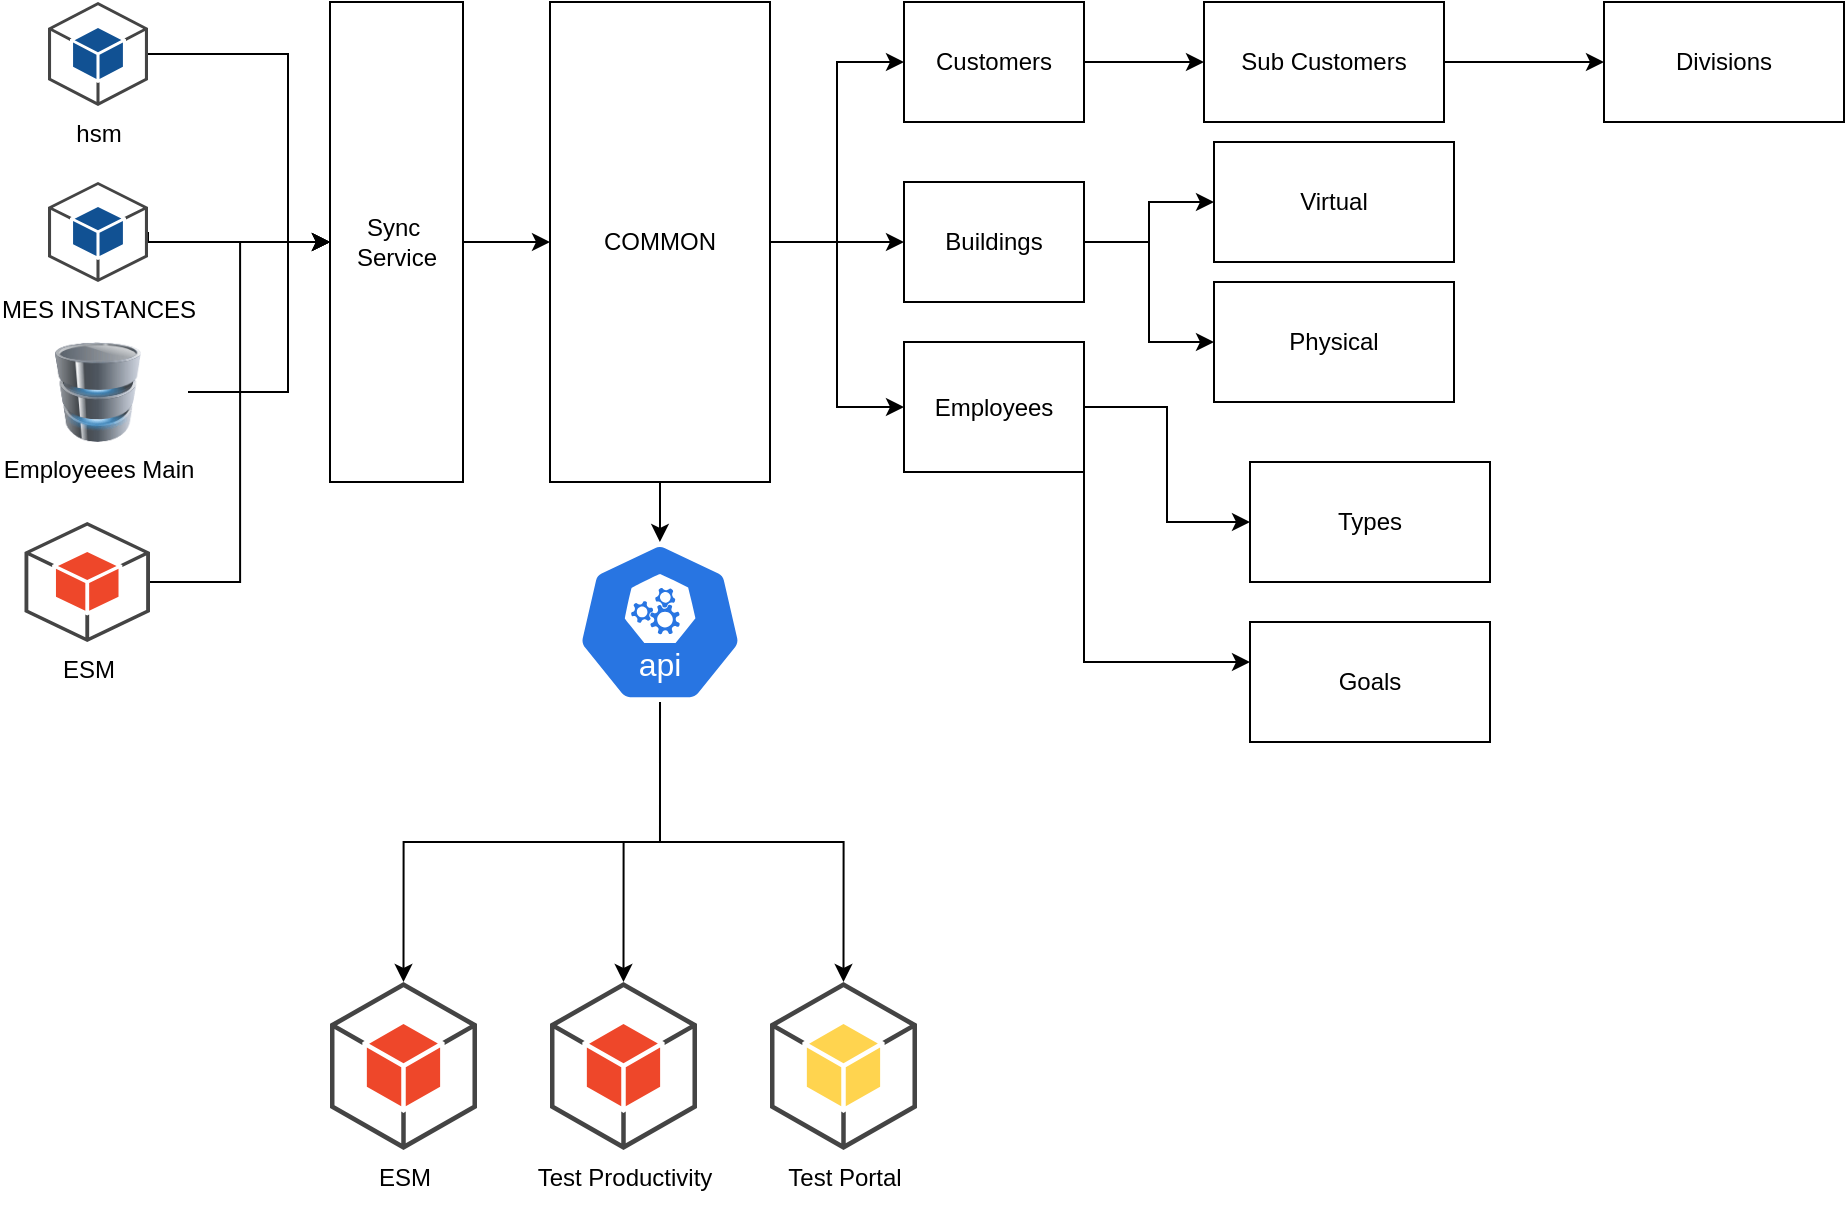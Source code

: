 <mxfile version="24.8.6">
  <diagram name="Page-1" id="eVCtRf0G2x5u8zt62bL7">
    <mxGraphModel dx="1460" dy="970" grid="1" gridSize="10" guides="1" tooltips="1" connect="1" arrows="1" fold="1" page="1" pageScale="1" pageWidth="850" pageHeight="1100" math="0" shadow="0">
      <root>
        <mxCell id="0" />
        <mxCell id="1" parent="0" />
        <mxCell id="qlRtZmoTXCTp3skXaAc1-45" style="edgeStyle=orthogonalEdgeStyle;rounded=0;orthogonalLoop=1;jettySize=auto;html=1;exitX=1;exitY=0.5;exitDx=0;exitDy=0;entryX=0;entryY=0.5;entryDx=0;entryDy=0;" parent="1" source="qlRtZmoTXCTp3skXaAc1-2" target="qlRtZmoTXCTp3skXaAc1-3" edge="1">
          <mxGeometry relative="1" as="geometry" />
        </mxCell>
        <mxCell id="qlRtZmoTXCTp3skXaAc1-47" style="edgeStyle=orthogonalEdgeStyle;rounded=0;orthogonalLoop=1;jettySize=auto;html=1;exitX=1;exitY=0.5;exitDx=0;exitDy=0;entryX=0;entryY=0.5;entryDx=0;entryDy=0;" parent="1" source="qlRtZmoTXCTp3skXaAc1-2" target="qlRtZmoTXCTp3skXaAc1-16" edge="1">
          <mxGeometry relative="1" as="geometry" />
        </mxCell>
        <mxCell id="qlRtZmoTXCTp3skXaAc1-48" style="edgeStyle=orthogonalEdgeStyle;rounded=0;orthogonalLoop=1;jettySize=auto;html=1;exitX=1;exitY=0.5;exitDx=0;exitDy=0;entryX=0;entryY=0.5;entryDx=0;entryDy=0;" parent="1" source="qlRtZmoTXCTp3skXaAc1-2" target="qlRtZmoTXCTp3skXaAc1-4" edge="1">
          <mxGeometry relative="1" as="geometry" />
        </mxCell>
        <mxCell id="qlRtZmoTXCTp3skXaAc1-57" value="" style="edgeStyle=orthogonalEdgeStyle;rounded=0;orthogonalLoop=1;jettySize=auto;html=1;" parent="1" source="qlRtZmoTXCTp3skXaAc1-2" target="qlRtZmoTXCTp3skXaAc1-56" edge="1">
          <mxGeometry relative="1" as="geometry" />
        </mxCell>
        <mxCell id="qlRtZmoTXCTp3skXaAc1-2" value="COMMON" style="rounded=0;whiteSpace=wrap;html=1;" parent="1" vertex="1">
          <mxGeometry x="280" y="40" width="110" height="240" as="geometry" />
        </mxCell>
        <mxCell id="qlRtZmoTXCTp3skXaAc1-46" value="" style="edgeStyle=orthogonalEdgeStyle;rounded=0;orthogonalLoop=1;jettySize=auto;html=1;" parent="1" source="qlRtZmoTXCTp3skXaAc1-3" target="qlRtZmoTXCTp3skXaAc1-20" edge="1">
          <mxGeometry relative="1" as="geometry" />
        </mxCell>
        <mxCell id="qlRtZmoTXCTp3skXaAc1-3" value="Customers" style="rounded=0;whiteSpace=wrap;html=1;" parent="1" vertex="1">
          <mxGeometry x="457" y="40" width="90" height="60" as="geometry" />
        </mxCell>
        <mxCell id="5sHy7FBwlH3gTu4dbaCG-4" value="" style="edgeStyle=orthogonalEdgeStyle;rounded=0;orthogonalLoop=1;jettySize=auto;html=1;" edge="1" parent="1" source="qlRtZmoTXCTp3skXaAc1-4" target="5sHy7FBwlH3gTu4dbaCG-3">
          <mxGeometry relative="1" as="geometry" />
        </mxCell>
        <mxCell id="5sHy7FBwlH3gTu4dbaCG-6" style="edgeStyle=orthogonalEdgeStyle;rounded=0;orthogonalLoop=1;jettySize=auto;html=1;exitX=1;exitY=0.5;exitDx=0;exitDy=0;" edge="1" parent="1" source="qlRtZmoTXCTp3skXaAc1-4" target="5sHy7FBwlH3gTu4dbaCG-5">
          <mxGeometry relative="1" as="geometry">
            <Array as="points">
              <mxPoint x="547" y="370" />
            </Array>
          </mxGeometry>
        </mxCell>
        <mxCell id="qlRtZmoTXCTp3skXaAc1-4" value="Employees" style="rounded=0;whiteSpace=wrap;html=1;" parent="1" vertex="1">
          <mxGeometry x="457" y="210" width="90" height="65" as="geometry" />
        </mxCell>
        <mxCell id="qlRtZmoTXCTp3skXaAc1-15" style="edgeStyle=orthogonalEdgeStyle;rounded=0;orthogonalLoop=1;jettySize=auto;html=1;exitX=0.5;exitY=1;exitDx=0;exitDy=0;" parent="1" source="qlRtZmoTXCTp3skXaAc1-4" target="qlRtZmoTXCTp3skXaAc1-4" edge="1">
          <mxGeometry relative="1" as="geometry" />
        </mxCell>
        <mxCell id="5sHy7FBwlH3gTu4dbaCG-14" value="" style="edgeStyle=orthogonalEdgeStyle;rounded=0;orthogonalLoop=1;jettySize=auto;html=1;" edge="1" parent="1" source="qlRtZmoTXCTp3skXaAc1-16" target="5sHy7FBwlH3gTu4dbaCG-13">
          <mxGeometry relative="1" as="geometry" />
        </mxCell>
        <mxCell id="5sHy7FBwlH3gTu4dbaCG-17" style="edgeStyle=orthogonalEdgeStyle;rounded=0;orthogonalLoop=1;jettySize=auto;html=1;exitX=1;exitY=0.5;exitDx=0;exitDy=0;entryX=0;entryY=0.5;entryDx=0;entryDy=0;" edge="1" parent="1" source="qlRtZmoTXCTp3skXaAc1-16" target="5sHy7FBwlH3gTu4dbaCG-16">
          <mxGeometry relative="1" as="geometry" />
        </mxCell>
        <mxCell id="qlRtZmoTXCTp3skXaAc1-16" value="Buildings" style="rounded=0;whiteSpace=wrap;html=1;" parent="1" vertex="1">
          <mxGeometry x="457" y="130" width="90" height="60" as="geometry" />
        </mxCell>
        <mxCell id="qlRtZmoTXCTp3skXaAc1-55" value="" style="edgeStyle=orthogonalEdgeStyle;rounded=0;orthogonalLoop=1;jettySize=auto;html=1;" parent="1" source="qlRtZmoTXCTp3skXaAc1-20" target="qlRtZmoTXCTp3skXaAc1-54" edge="1">
          <mxGeometry relative="1" as="geometry" />
        </mxCell>
        <mxCell id="qlRtZmoTXCTp3skXaAc1-20" value="Sub Customers" style="rounded=0;whiteSpace=wrap;html=1;" parent="1" vertex="1">
          <mxGeometry x="607" y="40" width="120" height="60" as="geometry" />
        </mxCell>
        <mxCell id="qlRtZmoTXCTp3skXaAc1-49" style="edgeStyle=orthogonalEdgeStyle;rounded=0;orthogonalLoop=1;jettySize=auto;html=1;exitX=1;exitY=0.5;exitDx=0;exitDy=0;exitPerimeter=0;entryX=0;entryY=0.5;entryDx=0;entryDy=0;" parent="1" source="qlRtZmoTXCTp3skXaAc1-25" target="qlRtZmoTXCTp3skXaAc1-44" edge="1">
          <mxGeometry relative="1" as="geometry">
            <Array as="points">
              <mxPoint x="149" y="66" />
              <mxPoint x="149" y="160" />
            </Array>
          </mxGeometry>
        </mxCell>
        <mxCell id="qlRtZmoTXCTp3skXaAc1-25" value="hsm" style="outlineConnect=0;dashed=0;verticalLabelPosition=bottom;verticalAlign=top;align=center;html=1;shape=mxgraph.aws3.android;fillColor=#115193;gradientColor=none;" parent="1" vertex="1">
          <mxGeometry x="29" y="40" width="50" height="52" as="geometry" />
        </mxCell>
        <mxCell id="qlRtZmoTXCTp3skXaAc1-51" style="edgeStyle=orthogonalEdgeStyle;rounded=0;orthogonalLoop=1;jettySize=auto;html=1;exitX=1;exitY=0.5;exitDx=0;exitDy=0;entryX=0;entryY=0.5;entryDx=0;entryDy=0;" parent="1" source="qlRtZmoTXCTp3skXaAc1-27" target="qlRtZmoTXCTp3skXaAc1-44" edge="1">
          <mxGeometry relative="1" as="geometry">
            <mxPoint x="229" y="220.0" as="targetPoint" />
            <Array as="points">
              <mxPoint x="149" y="235" />
              <mxPoint x="149" y="160" />
            </Array>
          </mxGeometry>
        </mxCell>
        <mxCell id="qlRtZmoTXCTp3skXaAc1-27" value="Employeees Main" style="image;html=1;image=img/lib/clip_art/computers/Database_128x128.png" parent="1" vertex="1">
          <mxGeometry x="9" y="210" width="90" height="50" as="geometry" />
        </mxCell>
        <mxCell id="qlRtZmoTXCTp3skXaAc1-50" style="edgeStyle=orthogonalEdgeStyle;rounded=0;orthogonalLoop=1;jettySize=auto;html=1;exitX=1;exitY=0.5;exitDx=0;exitDy=0;exitPerimeter=0;entryX=0;entryY=0.5;entryDx=0;entryDy=0;" parent="1" source="qlRtZmoTXCTp3skXaAc1-37" target="qlRtZmoTXCTp3skXaAc1-44" edge="1">
          <mxGeometry relative="1" as="geometry">
            <Array as="points">
              <mxPoint x="79" y="160" />
            </Array>
          </mxGeometry>
        </mxCell>
        <mxCell id="qlRtZmoTXCTp3skXaAc1-37" value="MES INSTANCES" style="outlineConnect=0;dashed=0;verticalLabelPosition=bottom;verticalAlign=top;align=center;html=1;shape=mxgraph.aws3.android;fillColor=#115193;gradientColor=none;" parent="1" vertex="1">
          <mxGeometry x="29" y="130" width="50" height="50" as="geometry" />
        </mxCell>
        <mxCell id="qlRtZmoTXCTp3skXaAc1-53" value="" style="edgeStyle=orthogonalEdgeStyle;rounded=0;orthogonalLoop=1;jettySize=auto;html=1;" parent="1" source="qlRtZmoTXCTp3skXaAc1-44" target="qlRtZmoTXCTp3skXaAc1-2" edge="1">
          <mxGeometry relative="1" as="geometry" />
        </mxCell>
        <mxCell id="qlRtZmoTXCTp3skXaAc1-44" value="&lt;div&gt;Sync&amp;nbsp;&lt;/div&gt;&lt;div&gt;Service&lt;/div&gt;" style="rounded=0;whiteSpace=wrap;html=1;" parent="1" vertex="1">
          <mxGeometry x="170" y="40" width="66.5" height="240" as="geometry" />
        </mxCell>
        <mxCell id="qlRtZmoTXCTp3skXaAc1-54" value="Divisions" style="whiteSpace=wrap;html=1;rounded=0;" parent="1" vertex="1">
          <mxGeometry x="807" y="40" width="120" height="60" as="geometry" />
        </mxCell>
        <mxCell id="qlRtZmoTXCTp3skXaAc1-56" value="" style="aspect=fixed;sketch=0;html=1;dashed=0;whitespace=wrap;verticalLabelPosition=bottom;verticalAlign=top;fillColor=#2875E2;strokeColor=#ffffff;points=[[0.005,0.63,0],[0.1,0.2,0],[0.9,0.2,0],[0.5,0,0],[0.995,0.63,0],[0.72,0.99,0],[0.5,1,0],[0.28,0.99,0]];shape=mxgraph.kubernetes.icon2;kubernetesLabel=1;prIcon=api" parent="1" vertex="1">
          <mxGeometry x="293.34" y="310" width="83.33" height="80" as="geometry" />
        </mxCell>
        <mxCell id="5sHy7FBwlH3gTu4dbaCG-7" style="edgeStyle=orthogonalEdgeStyle;rounded=0;orthogonalLoop=1;jettySize=auto;html=1;entryX=0;entryY=0.5;entryDx=0;entryDy=0;" edge="1" parent="1" source="5sHy7FBwlH3gTu4dbaCG-1" target="qlRtZmoTXCTp3skXaAc1-44">
          <mxGeometry relative="1" as="geometry" />
        </mxCell>
        <mxCell id="5sHy7FBwlH3gTu4dbaCG-1" value="&lt;div&gt;ESM&lt;/div&gt;&lt;div&gt;&lt;br&gt;&lt;/div&gt;" style="outlineConnect=0;dashed=0;verticalLabelPosition=bottom;verticalAlign=top;align=center;html=1;shape=mxgraph.aws3.android;fillColor=#EE472A;gradientColor=none;" vertex="1" parent="1">
          <mxGeometry x="17.25" y="300" width="62.75" height="60" as="geometry" />
        </mxCell>
        <mxCell id="5sHy7FBwlH3gTu4dbaCG-2" value="&lt;div&gt;ESM&lt;/div&gt;&lt;div&gt;&lt;br&gt;&lt;/div&gt;" style="outlineConnect=0;dashed=0;verticalLabelPosition=bottom;verticalAlign=top;align=center;html=1;shape=mxgraph.aws3.android;fillColor=#EE472A;gradientColor=none;" vertex="1" parent="1">
          <mxGeometry x="170" y="530" width="73.5" height="84" as="geometry" />
        </mxCell>
        <mxCell id="5sHy7FBwlH3gTu4dbaCG-3" value="Types" style="whiteSpace=wrap;html=1;rounded=0;" vertex="1" parent="1">
          <mxGeometry x="630" y="270" width="120" height="60" as="geometry" />
        </mxCell>
        <mxCell id="5sHy7FBwlH3gTu4dbaCG-5" value="Goals" style="whiteSpace=wrap;html=1;rounded=0;" vertex="1" parent="1">
          <mxGeometry x="630" y="350" width="120" height="60" as="geometry" />
        </mxCell>
        <mxCell id="5sHy7FBwlH3gTu4dbaCG-8" style="edgeStyle=orthogonalEdgeStyle;rounded=0;orthogonalLoop=1;jettySize=auto;html=1;exitX=0.5;exitY=1;exitDx=0;exitDy=0;exitPerimeter=0;entryX=0.5;entryY=0;entryDx=0;entryDy=0;entryPerimeter=0;" edge="1" parent="1" source="qlRtZmoTXCTp3skXaAc1-56" target="5sHy7FBwlH3gTu4dbaCG-2">
          <mxGeometry relative="1" as="geometry" />
        </mxCell>
        <mxCell id="5sHy7FBwlH3gTu4dbaCG-9" value="Test Productivity" style="outlineConnect=0;dashed=0;verticalLabelPosition=bottom;verticalAlign=top;align=center;html=1;shape=mxgraph.aws3.android;fillColor=#EE472A;gradientColor=none;" vertex="1" parent="1">
          <mxGeometry x="280" y="530" width="73.5" height="84" as="geometry" />
        </mxCell>
        <mxCell id="5sHy7FBwlH3gTu4dbaCG-10" style="edgeStyle=orthogonalEdgeStyle;rounded=0;orthogonalLoop=1;jettySize=auto;html=1;exitX=0.5;exitY=1;exitDx=0;exitDy=0;exitPerimeter=0;entryX=0.5;entryY=0;entryDx=0;entryDy=0;entryPerimeter=0;" edge="1" parent="1" source="qlRtZmoTXCTp3skXaAc1-56" target="5sHy7FBwlH3gTu4dbaCG-9">
          <mxGeometry relative="1" as="geometry" />
        </mxCell>
        <mxCell id="5sHy7FBwlH3gTu4dbaCG-11" value="Test Portal" style="outlineConnect=0;dashed=0;verticalLabelPosition=bottom;verticalAlign=top;align=center;html=1;shape=mxgraph.aws3.android;fillColor=#FFD44F;gradientColor=none;" vertex="1" parent="1">
          <mxGeometry x="390" y="530" width="73.5" height="84" as="geometry" />
        </mxCell>
        <mxCell id="5sHy7FBwlH3gTu4dbaCG-12" style="edgeStyle=orthogonalEdgeStyle;rounded=0;orthogonalLoop=1;jettySize=auto;html=1;exitX=0.5;exitY=1;exitDx=0;exitDy=0;exitPerimeter=0;entryX=0.5;entryY=0;entryDx=0;entryDy=0;entryPerimeter=0;" edge="1" parent="1" source="qlRtZmoTXCTp3skXaAc1-56" target="5sHy7FBwlH3gTu4dbaCG-11">
          <mxGeometry relative="1" as="geometry" />
        </mxCell>
        <mxCell id="5sHy7FBwlH3gTu4dbaCG-13" value="Virtual" style="whiteSpace=wrap;html=1;rounded=0;" vertex="1" parent="1">
          <mxGeometry x="612" y="110" width="120" height="60" as="geometry" />
        </mxCell>
        <mxCell id="5sHy7FBwlH3gTu4dbaCG-16" value="Physical" style="whiteSpace=wrap;html=1;rounded=0;" vertex="1" parent="1">
          <mxGeometry x="612" y="180" width="120" height="60" as="geometry" />
        </mxCell>
      </root>
    </mxGraphModel>
  </diagram>
</mxfile>
